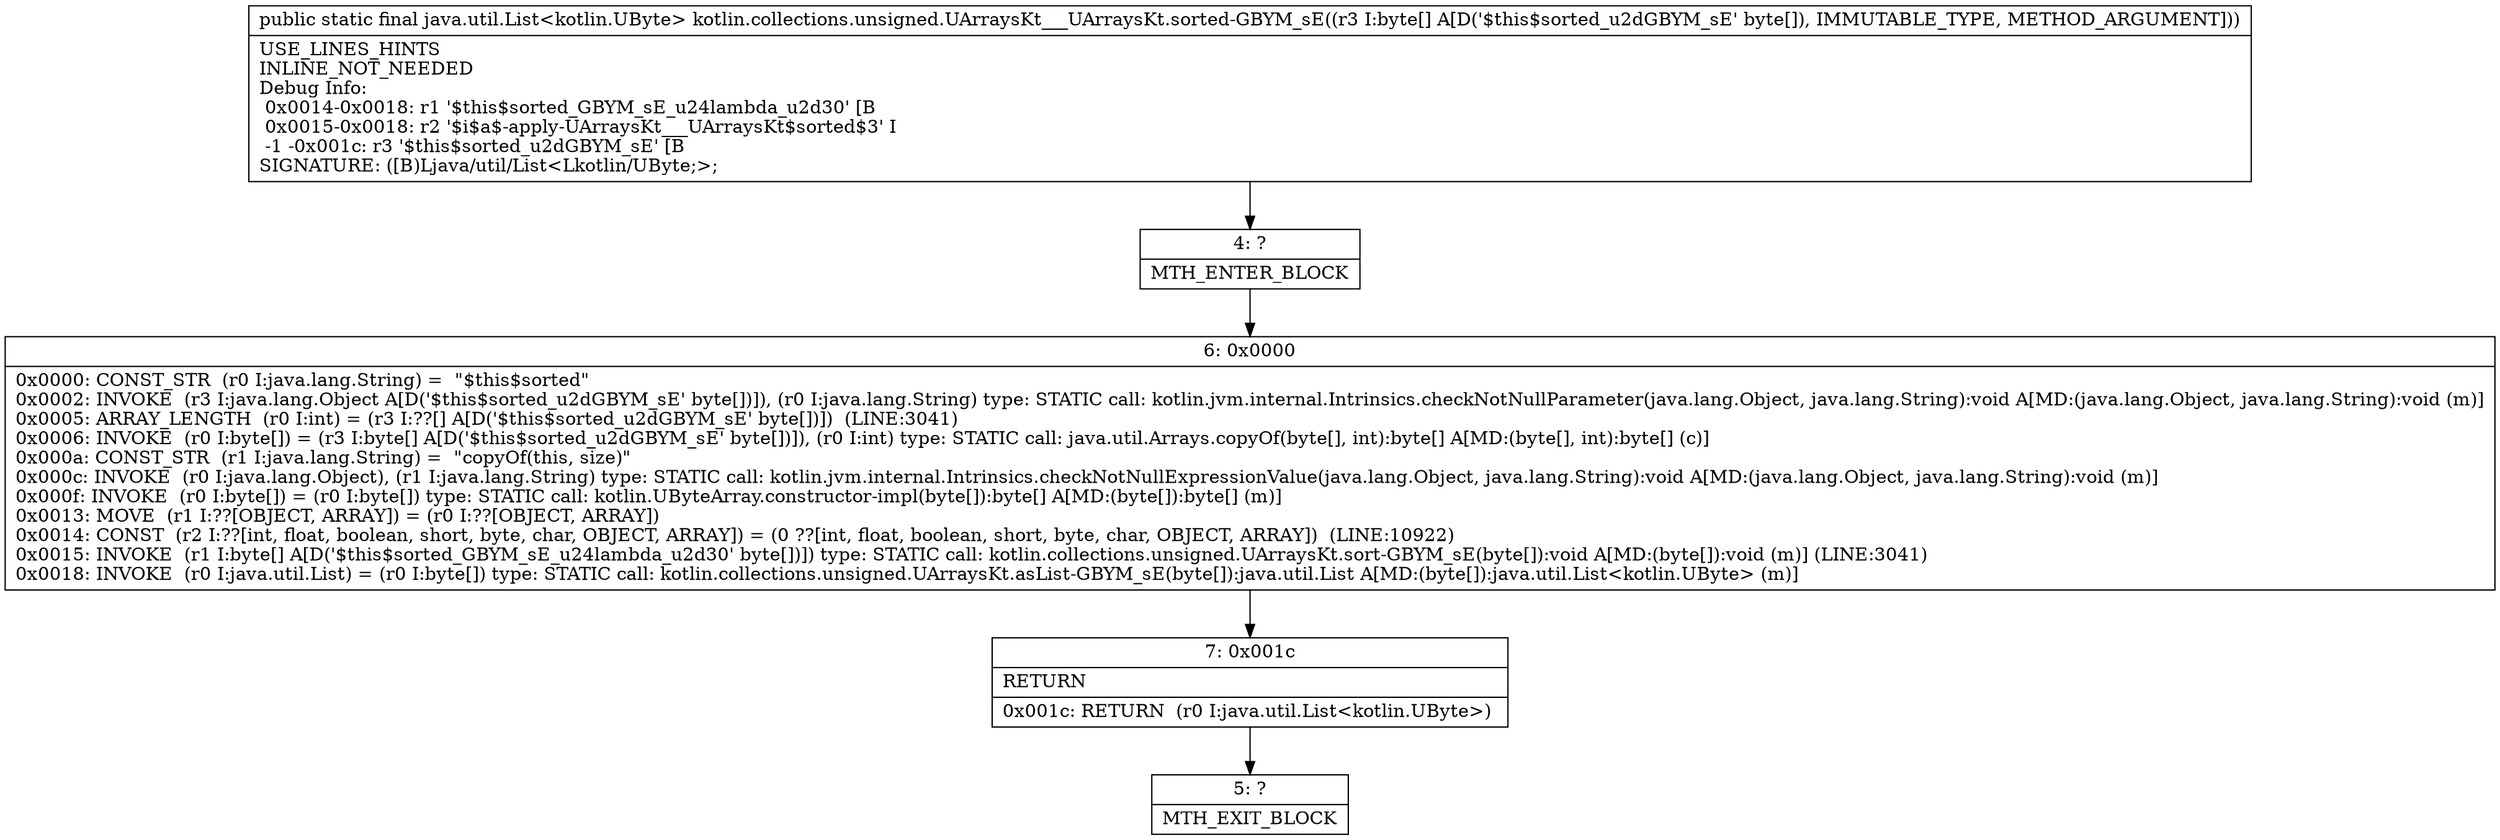 digraph "CFG forkotlin.collections.unsigned.UArraysKt___UArraysKt.sorted\-GBYM_sE([B)Ljava\/util\/List;" {
Node_4 [shape=record,label="{4\:\ ?|MTH_ENTER_BLOCK\l}"];
Node_6 [shape=record,label="{6\:\ 0x0000|0x0000: CONST_STR  (r0 I:java.lang.String) =  \"$this$sorted\" \l0x0002: INVOKE  (r3 I:java.lang.Object A[D('$this$sorted_u2dGBYM_sE' byte[])]), (r0 I:java.lang.String) type: STATIC call: kotlin.jvm.internal.Intrinsics.checkNotNullParameter(java.lang.Object, java.lang.String):void A[MD:(java.lang.Object, java.lang.String):void (m)]\l0x0005: ARRAY_LENGTH  (r0 I:int) = (r3 I:??[] A[D('$this$sorted_u2dGBYM_sE' byte[])])  (LINE:3041)\l0x0006: INVOKE  (r0 I:byte[]) = (r3 I:byte[] A[D('$this$sorted_u2dGBYM_sE' byte[])]), (r0 I:int) type: STATIC call: java.util.Arrays.copyOf(byte[], int):byte[] A[MD:(byte[], int):byte[] (c)]\l0x000a: CONST_STR  (r1 I:java.lang.String) =  \"copyOf(this, size)\" \l0x000c: INVOKE  (r0 I:java.lang.Object), (r1 I:java.lang.String) type: STATIC call: kotlin.jvm.internal.Intrinsics.checkNotNullExpressionValue(java.lang.Object, java.lang.String):void A[MD:(java.lang.Object, java.lang.String):void (m)]\l0x000f: INVOKE  (r0 I:byte[]) = (r0 I:byte[]) type: STATIC call: kotlin.UByteArray.constructor\-impl(byte[]):byte[] A[MD:(byte[]):byte[] (m)]\l0x0013: MOVE  (r1 I:??[OBJECT, ARRAY]) = (r0 I:??[OBJECT, ARRAY]) \l0x0014: CONST  (r2 I:??[int, float, boolean, short, byte, char, OBJECT, ARRAY]) = (0 ??[int, float, boolean, short, byte, char, OBJECT, ARRAY])  (LINE:10922)\l0x0015: INVOKE  (r1 I:byte[] A[D('$this$sorted_GBYM_sE_u24lambda_u2d30' byte[])]) type: STATIC call: kotlin.collections.unsigned.UArraysKt.sort\-GBYM_sE(byte[]):void A[MD:(byte[]):void (m)] (LINE:3041)\l0x0018: INVOKE  (r0 I:java.util.List) = (r0 I:byte[]) type: STATIC call: kotlin.collections.unsigned.UArraysKt.asList\-GBYM_sE(byte[]):java.util.List A[MD:(byte[]):java.util.List\<kotlin.UByte\> (m)]\l}"];
Node_7 [shape=record,label="{7\:\ 0x001c|RETURN\l|0x001c: RETURN  (r0 I:java.util.List\<kotlin.UByte\>) \l}"];
Node_5 [shape=record,label="{5\:\ ?|MTH_EXIT_BLOCK\l}"];
MethodNode[shape=record,label="{public static final java.util.List\<kotlin.UByte\> kotlin.collections.unsigned.UArraysKt___UArraysKt.sorted\-GBYM_sE((r3 I:byte[] A[D('$this$sorted_u2dGBYM_sE' byte[]), IMMUTABLE_TYPE, METHOD_ARGUMENT]))  | USE_LINES_HINTS\lINLINE_NOT_NEEDED\lDebug Info:\l  0x0014\-0x0018: r1 '$this$sorted_GBYM_sE_u24lambda_u2d30' [B\l  0x0015\-0x0018: r2 '$i$a$\-apply\-UArraysKt___UArraysKt$sorted$3' I\l  \-1 \-0x001c: r3 '$this$sorted_u2dGBYM_sE' [B\lSIGNATURE: ([B)Ljava\/util\/List\<Lkotlin\/UByte;\>;\l}"];
MethodNode -> Node_4;Node_4 -> Node_6;
Node_6 -> Node_7;
Node_7 -> Node_5;
}

